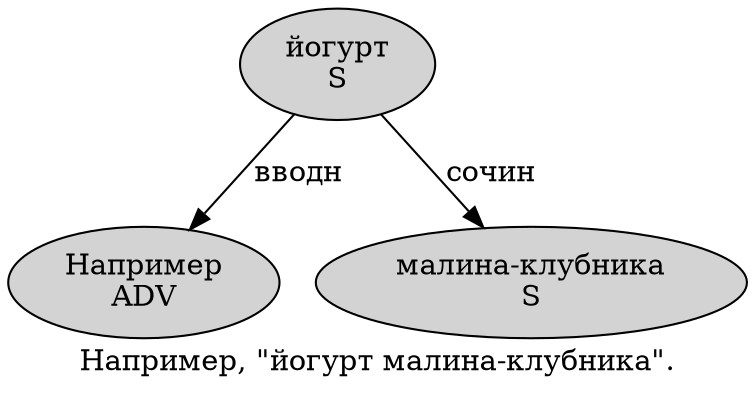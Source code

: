 digraph SENTENCE_269 {
	graph [label="Например, \"йогурт малина-клубника\"."]
	node [style=filled]
		0 [label="Например
ADV" color="" fillcolor=lightgray penwidth=1 shape=ellipse]
		3 [label="йогурт
S" color="" fillcolor=lightgray penwidth=1 shape=ellipse]
		4 [label="малина-клубника
S" color="" fillcolor=lightgray penwidth=1 shape=ellipse]
			3 -> 0 [label="вводн"]
			3 -> 4 [label="сочин"]
}